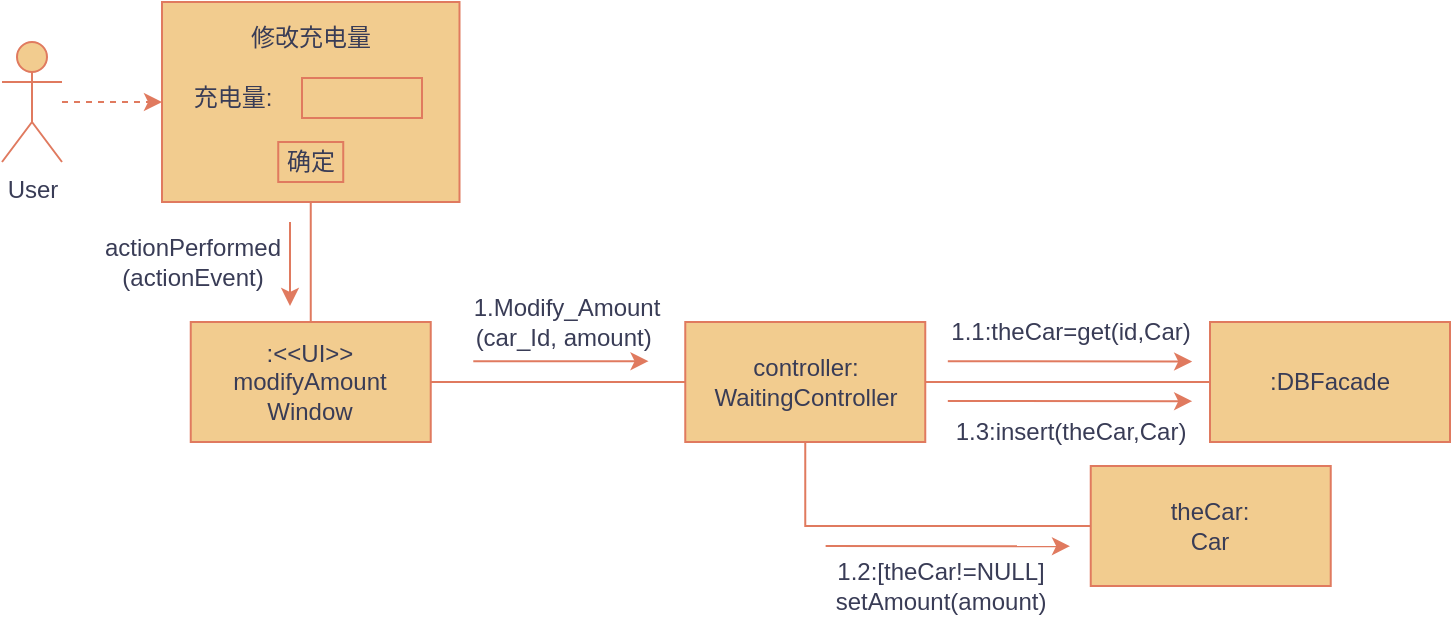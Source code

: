 <mxfile version="27.0.8">
  <diagram name="Page-1" id="3WEG0BcmEaPWdOdoA439">
    <mxGraphModel dx="450" dy="268" grid="1" gridSize="10" guides="1" tooltips="1" connect="1" arrows="1" fold="1" page="1" pageScale="1" pageWidth="827" pageHeight="1169" math="0" shadow="0">
      <root>
        <mxCell id="0" />
        <mxCell id="1" parent="0" />
        <mxCell id="UPl1scvbvViI10Mi023q-47" value="User" style="shape=umlActor;verticalLabelPosition=bottom;verticalAlign=top;html=1;rounded=0;labelBackgroundColor=none;fillColor=#F2CC8F;strokeColor=#E07A5F;fontColor=#393C56;" parent="1" vertex="1">
          <mxGeometry x="36" y="140" width="30" height="60" as="geometry" />
        </mxCell>
        <mxCell id="UPl1scvbvViI10Mi023q-49" value=":&amp;lt;&amp;lt;UI&amp;gt;&amp;gt;&lt;div&gt;modifyAmount&lt;/div&gt;&lt;div&gt;Window&lt;/div&gt;" style="rounded=0;whiteSpace=wrap;html=1;labelBackgroundColor=none;fillColor=#F2CC8F;strokeColor=#E07A5F;fontColor=#393C56;" parent="1" vertex="1">
          <mxGeometry x="130.37" y="280" width="120" height="60" as="geometry" />
        </mxCell>
        <mxCell id="UPl1scvbvViI10Mi023q-50" value="" style="rounded=0;whiteSpace=wrap;html=1;labelBackgroundColor=none;fillColor=#F2CC8F;strokeColor=#E07A5F;fontColor=#393C56;" parent="1" vertex="1">
          <mxGeometry x="116" y="120" width="148.75" height="100" as="geometry" />
        </mxCell>
        <mxCell id="UPl1scvbvViI10Mi023q-51" value="" style="endArrow=classic;dashed=1;html=1;rounded=0;entryX=0;entryY=0.5;entryDx=0;entryDy=0;startArrow=none;startFill=0;endFill=1;labelBackgroundColor=none;strokeColor=#E07A5F;fontColor=default;" parent="1" source="UPl1scvbvViI10Mi023q-47" target="UPl1scvbvViI10Mi023q-50" edge="1">
          <mxGeometry width="50" height="50" relative="1" as="geometry">
            <mxPoint x="6" y="208" as="sourcePoint" />
            <mxPoint x="76.711" y="158" as="targetPoint" />
          </mxGeometry>
        </mxCell>
        <mxCell id="UPl1scvbvViI10Mi023q-53" value="" style="rounded=0;whiteSpace=wrap;html=1;labelBackgroundColor=none;fillColor=#F2CC8F;strokeColor=#E07A5F;fontColor=#393C56;" parent="1" vertex="1">
          <mxGeometry x="186" y="158" width="60" height="20" as="geometry" />
        </mxCell>
        <mxCell id="UPl1scvbvViI10Mi023q-55" value="修改充电量" style="text;html=1;align=center;verticalAlign=middle;resizable=0;points=[];autosize=1;strokeColor=none;fillColor=none;rounded=0;labelBackgroundColor=none;fontColor=#393C56;" parent="1" vertex="1">
          <mxGeometry x="150.38" y="123" width="80" height="30" as="geometry" />
        </mxCell>
        <mxCell id="UPl1scvbvViI10Mi023q-57" value="充电量:" style="text;html=1;align=center;verticalAlign=middle;resizable=0;points=[];autosize=1;strokeColor=none;fillColor=none;rounded=0;labelBackgroundColor=none;fontColor=#393C56;" parent="1" vertex="1">
          <mxGeometry x="121" y="153" width="60" height="30" as="geometry" />
        </mxCell>
        <mxCell id="UPl1scvbvViI10Mi023q-59" value="确定" style="rounded=0;whiteSpace=wrap;html=1;labelBackgroundColor=none;fillColor=#F2CC8F;strokeColor=#E07A5F;fontColor=#393C56;" parent="1" vertex="1">
          <mxGeometry x="174.12" y="190" width="32.5" height="20" as="geometry" />
        </mxCell>
        <mxCell id="UPl1scvbvViI10Mi023q-63" value="" style="endArrow=none;html=1;rounded=0;entryX=0.5;entryY=1;entryDx=0;entryDy=0;exitX=0.5;exitY=0;exitDx=0;exitDy=0;labelBackgroundColor=none;strokeColor=#E07A5F;fontColor=default;" parent="1" source="UPl1scvbvViI10Mi023q-49" target="UPl1scvbvViI10Mi023q-50" edge="1">
          <mxGeometry width="50" height="50" relative="1" as="geometry">
            <mxPoint x="-4" y="588" as="sourcePoint" />
            <mxPoint x="46" y="538" as="targetPoint" />
          </mxGeometry>
        </mxCell>
        <mxCell id="UPl1scvbvViI10Mi023q-65" value="actionPerformed&lt;div&gt;(actionEvent)&lt;/div&gt;" style="text;html=1;align=center;verticalAlign=middle;resizable=0;points=[];autosize=1;strokeColor=none;fillColor=none;rounded=0;labelBackgroundColor=none;fontColor=#393C56;" parent="1" vertex="1">
          <mxGeometry x="76" y="230" width="110" height="40" as="geometry" />
        </mxCell>
        <mxCell id="UPl1scvbvViI10Mi023q-67" value="theCar:&lt;div&gt;Car&lt;/div&gt;" style="rounded=0;whiteSpace=wrap;html=1;labelBackgroundColor=none;fillColor=#F2CC8F;strokeColor=#E07A5F;fontColor=#393C56;" parent="1" vertex="1">
          <mxGeometry x="580.37" y="352" width="120" height="60" as="geometry" />
        </mxCell>
        <mxCell id="UPl1scvbvViI10Mi023q-74" style="edgeStyle=orthogonalEdgeStyle;rounded=0;orthogonalLoop=1;jettySize=auto;html=1;exitX=1;exitY=0.5;exitDx=0;exitDy=0;entryX=0;entryY=0.5;entryDx=0;entryDy=0;endArrow=none;startFill=0;labelBackgroundColor=none;strokeColor=#E07A5F;fontColor=default;" parent="1" source="UPl1scvbvViI10Mi023q-71" target="UPl1scvbvViI10Mi023q-72" edge="1">
          <mxGeometry relative="1" as="geometry" />
        </mxCell>
        <mxCell id="UPl1scvbvViI10Mi023q-71" value="controller:&lt;br&gt;WaitingController" style="rounded=0;whiteSpace=wrap;html=1;labelBackgroundColor=none;fillColor=#F2CC8F;strokeColor=#E07A5F;fontColor=#393C56;" parent="1" vertex="1">
          <mxGeometry x="377.63" y="280" width="120" height="60" as="geometry" />
        </mxCell>
        <mxCell id="UPl1scvbvViI10Mi023q-72" value=":DBFacade" style="rounded=0;whiteSpace=wrap;html=1;labelBackgroundColor=none;fillColor=#F2CC8F;strokeColor=#E07A5F;fontColor=#393C56;" parent="1" vertex="1">
          <mxGeometry x="640" y="280" width="120" height="60" as="geometry" />
        </mxCell>
        <mxCell id="UPl1scvbvViI10Mi023q-73" value="" style="endArrow=none;html=1;rounded=0;exitX=0;exitY=0.5;exitDx=0;exitDy=0;labelBackgroundColor=none;strokeColor=#E07A5F;fontColor=default;" parent="1" source="UPl1scvbvViI10Mi023q-71" edge="1">
          <mxGeometry width="50" height="50" relative="1" as="geometry">
            <mxPoint x="465.63" y="590" as="sourcePoint" />
            <mxPoint x="250" y="310" as="targetPoint" />
          </mxGeometry>
        </mxCell>
        <mxCell id="UPl1scvbvViI10Mi023q-78" value="1.3:insert(theCar,Car)" style="text;html=1;align=center;verticalAlign=middle;resizable=0;points=[];autosize=1;strokeColor=none;fillColor=none;rounded=0;labelBackgroundColor=none;fontColor=#393C56;" parent="1" vertex="1">
          <mxGeometry x="500" y="320" width="140" height="30" as="geometry" />
        </mxCell>
        <mxCell id="UPl1scvbvViI10Mi023q-79" value="1.1:theCar=get(id,Car)" style="text;html=1;align=center;verticalAlign=middle;resizable=0;points=[];autosize=1;strokeColor=none;fillColor=none;rounded=0;labelBackgroundColor=none;fontColor=#393C56;" parent="1" vertex="1">
          <mxGeometry x="500" y="270" width="140" height="30" as="geometry" />
        </mxCell>
        <mxCell id="UPl1scvbvViI10Mi023q-80" value="1.Modify_Amount&lt;div&gt;(car_Id, amount)&amp;nbsp;&lt;/div&gt;" style="text;html=1;align=center;verticalAlign=middle;resizable=0;points=[];autosize=1;strokeColor=none;fillColor=none;fontColor=#393C56;labelBackgroundColor=none;" parent="1" vertex="1">
          <mxGeometry x="257.63" y="259.6" width="120" height="40" as="geometry" />
        </mxCell>
        <mxCell id="TaGtF2507p_RmKuC2LY5-1" value="" style="endArrow=classic;html=1;rounded=0;labelBackgroundColor=none;strokeColor=#E07A5F;fontColor=default;exitX=0.099;exitY=-0.003;exitDx=0;exitDy=0;exitPerimeter=0;" parent="1" edge="1">
          <mxGeometry width="50" height="50" relative="1" as="geometry">
            <mxPoint x="508.91" y="299.66" as="sourcePoint" />
            <mxPoint x="631.09" y="299.75" as="targetPoint" />
          </mxGeometry>
        </mxCell>
        <mxCell id="TaGtF2507p_RmKuC2LY5-2" value="" style="endArrow=classic;html=1;rounded=0;labelBackgroundColor=none;strokeColor=#E07A5F;fontColor=default;" parent="1" edge="1">
          <mxGeometry width="50" height="50" relative="1" as="geometry">
            <mxPoint x="271.64" y="299.6" as="sourcePoint" />
            <mxPoint x="359.27" y="299.6" as="targetPoint" />
          </mxGeometry>
        </mxCell>
        <mxCell id="TaGtF2507p_RmKuC2LY5-7" value="" style="endArrow=classic;html=1;rounded=0;labelBackgroundColor=none;strokeColor=#E07A5F;fontColor=default;" parent="1" edge="1">
          <mxGeometry width="50" height="50" relative="1" as="geometry">
            <mxPoint x="180" y="230" as="sourcePoint" />
            <mxPoint x="180" y="272" as="targetPoint" />
          </mxGeometry>
        </mxCell>
        <mxCell id="AuGd6tM3f1cPud9zQdKZ-2" value="" style="endArrow=none;html=1;rounded=0;entryX=0;entryY=0.5;entryDx=0;entryDy=0;labelBackgroundColor=none;strokeColor=#E07A5F;fontColor=default;exitX=0.5;exitY=1;exitDx=0;exitDy=0;" parent="1" source="UPl1scvbvViI10Mi023q-71" target="UPl1scvbvViI10Mi023q-67" edge="1">
          <mxGeometry width="50" height="50" relative="1" as="geometry">
            <mxPoint x="437.63" y="292" as="sourcePoint" />
            <mxPoint x="437.63" y="362.711" as="targetPoint" />
            <Array as="points">
              <mxPoint x="437.63" y="382" />
            </Array>
          </mxGeometry>
        </mxCell>
        <mxCell id="AuGd6tM3f1cPud9zQdKZ-3" value="1.2:[theCar!=NULL]&lt;div&gt;setAmount(amount)&lt;/div&gt;" style="text;html=1;align=center;verticalAlign=middle;resizable=0;points=[];autosize=1;strokeColor=none;fillColor=none;rounded=0;labelBackgroundColor=none;fontColor=#393C56;" parent="1" vertex="1">
          <mxGeometry x="440" y="392" width="130" height="40" as="geometry" />
        </mxCell>
        <mxCell id="AuGd6tM3f1cPud9zQdKZ-4" value="" style="endArrow=classic;html=1;rounded=0;labelBackgroundColor=none;strokeColor=#E07A5F;fontColor=default;exitX=0.099;exitY=-0.003;exitDx=0;exitDy=0;exitPerimeter=0;" parent="1" edge="1">
          <mxGeometry width="50" height="50" relative="1" as="geometry">
            <mxPoint x="447.82" y="392" as="sourcePoint" />
            <mxPoint x="570.0" y="392.09" as="targetPoint" />
          </mxGeometry>
        </mxCell>
        <mxCell id="eInPeHfVb9UP4CeV4V0m-1" value="" style="endArrow=classic;html=1;rounded=0;labelBackgroundColor=none;strokeColor=#E07A5F;fontColor=default;exitX=0.099;exitY=-0.003;exitDx=0;exitDy=0;exitPerimeter=0;" edge="1" parent="1">
          <mxGeometry width="50" height="50" relative="1" as="geometry">
            <mxPoint x="508.91" y="319.52" as="sourcePoint" />
            <mxPoint x="631.09" y="319.61" as="targetPoint" />
          </mxGeometry>
        </mxCell>
      </root>
    </mxGraphModel>
  </diagram>
</mxfile>
